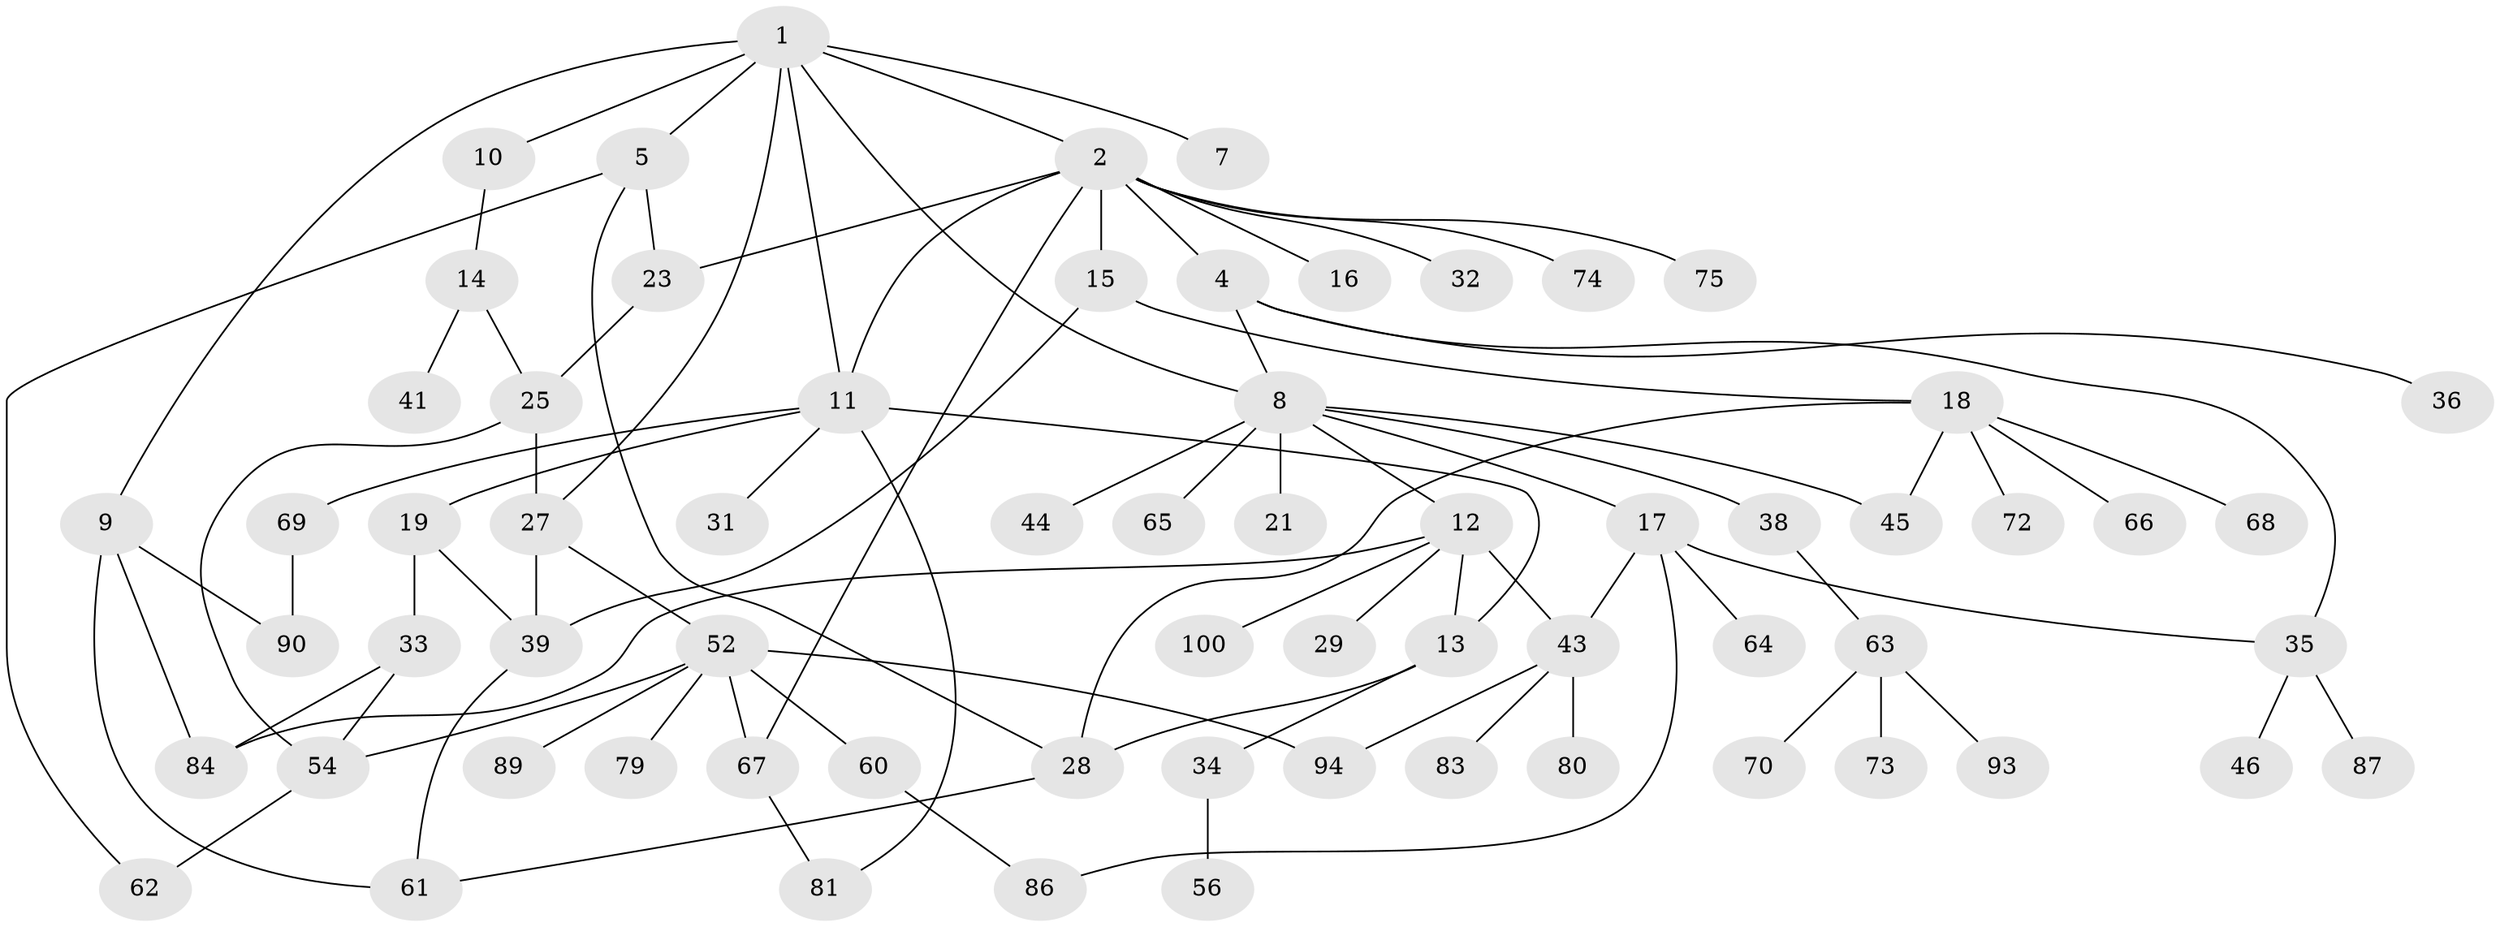 // original degree distribution, {7: 0.03, 3: 0.2, 2: 0.25, 4: 0.13, 5: 0.04, 1: 0.33, 8: 0.01, 6: 0.01}
// Generated by graph-tools (version 1.1) at 2025/11/02/21/25 10:11:06]
// undirected, 66 vertices, 90 edges
graph export_dot {
graph [start="1"]
  node [color=gray90,style=filled];
  1 [super="+3"];
  2 [super="+6"];
  4 [super="+20"];
  5;
  7;
  8 [super="+30"];
  9 [super="+55"];
  10 [super="+24"];
  11 [super="+57"];
  12 [super="+53"];
  13 [super="+71"];
  14 [super="+58"];
  15 [super="+47"];
  16;
  17 [super="+22"];
  18 [super="+26"];
  19;
  21 [super="+82"];
  23 [super="+51"];
  25 [super="+42"];
  27 [super="+40"];
  28 [super="+49"];
  29;
  31;
  32;
  33 [super="+50"];
  34;
  35 [super="+37"];
  36 [super="+76"];
  38;
  39 [super="+77"];
  41 [super="+99"];
  43 [super="+59"];
  44 [super="+48"];
  45 [super="+88"];
  46;
  52 [super="+78"];
  54 [super="+98"];
  56;
  60 [super="+96"];
  61;
  62;
  63 [super="+85"];
  64 [super="+92"];
  65;
  66;
  67;
  68;
  69;
  70;
  72;
  73;
  74;
  75;
  79;
  80;
  81;
  83;
  84;
  86 [super="+91"];
  87;
  89;
  90 [super="+95"];
  93;
  94 [super="+97"];
  100;
  1 -- 2;
  1 -- 7;
  1 -- 8;
  1 -- 9;
  1 -- 10;
  1 -- 11;
  1 -- 27;
  1 -- 5;
  2 -- 4;
  2 -- 67;
  2 -- 74;
  2 -- 75;
  2 -- 23;
  2 -- 16;
  2 -- 32;
  2 -- 11;
  2 -- 15;
  4 -- 8;
  4 -- 35;
  4 -- 36;
  5 -- 23;
  5 -- 28;
  5 -- 62;
  8 -- 12;
  8 -- 17;
  8 -- 21;
  8 -- 38;
  8 -- 45;
  8 -- 65;
  8 -- 44;
  9 -- 84;
  9 -- 90;
  9 -- 61;
  10 -- 14;
  11 -- 13;
  11 -- 19;
  11 -- 31;
  11 -- 69;
  11 -- 81;
  12 -- 29;
  12 -- 100;
  12 -- 84;
  12 -- 43 [weight=2];
  12 -- 13;
  13 -- 34;
  13 -- 28;
  14 -- 25;
  14 -- 41;
  15 -- 18;
  15 -- 39;
  17 -- 64;
  17 -- 86;
  17 -- 43;
  17 -- 35;
  18 -- 66;
  18 -- 68;
  18 -- 45;
  18 -- 72;
  18 -- 28;
  19 -- 33;
  19 -- 39;
  23 -- 25;
  25 -- 27;
  25 -- 54;
  27 -- 39;
  27 -- 52;
  28 -- 61;
  33 -- 84;
  33 -- 54;
  34 -- 56;
  35 -- 46;
  35 -- 87;
  38 -- 63;
  39 -- 61;
  43 -- 80;
  43 -- 83;
  43 -- 94;
  52 -- 60;
  52 -- 54;
  52 -- 94;
  52 -- 89;
  52 -- 67;
  52 -- 79;
  54 -- 62;
  60 -- 86;
  63 -- 70;
  63 -- 73;
  63 -- 93;
  67 -- 81;
  69 -- 90;
}
